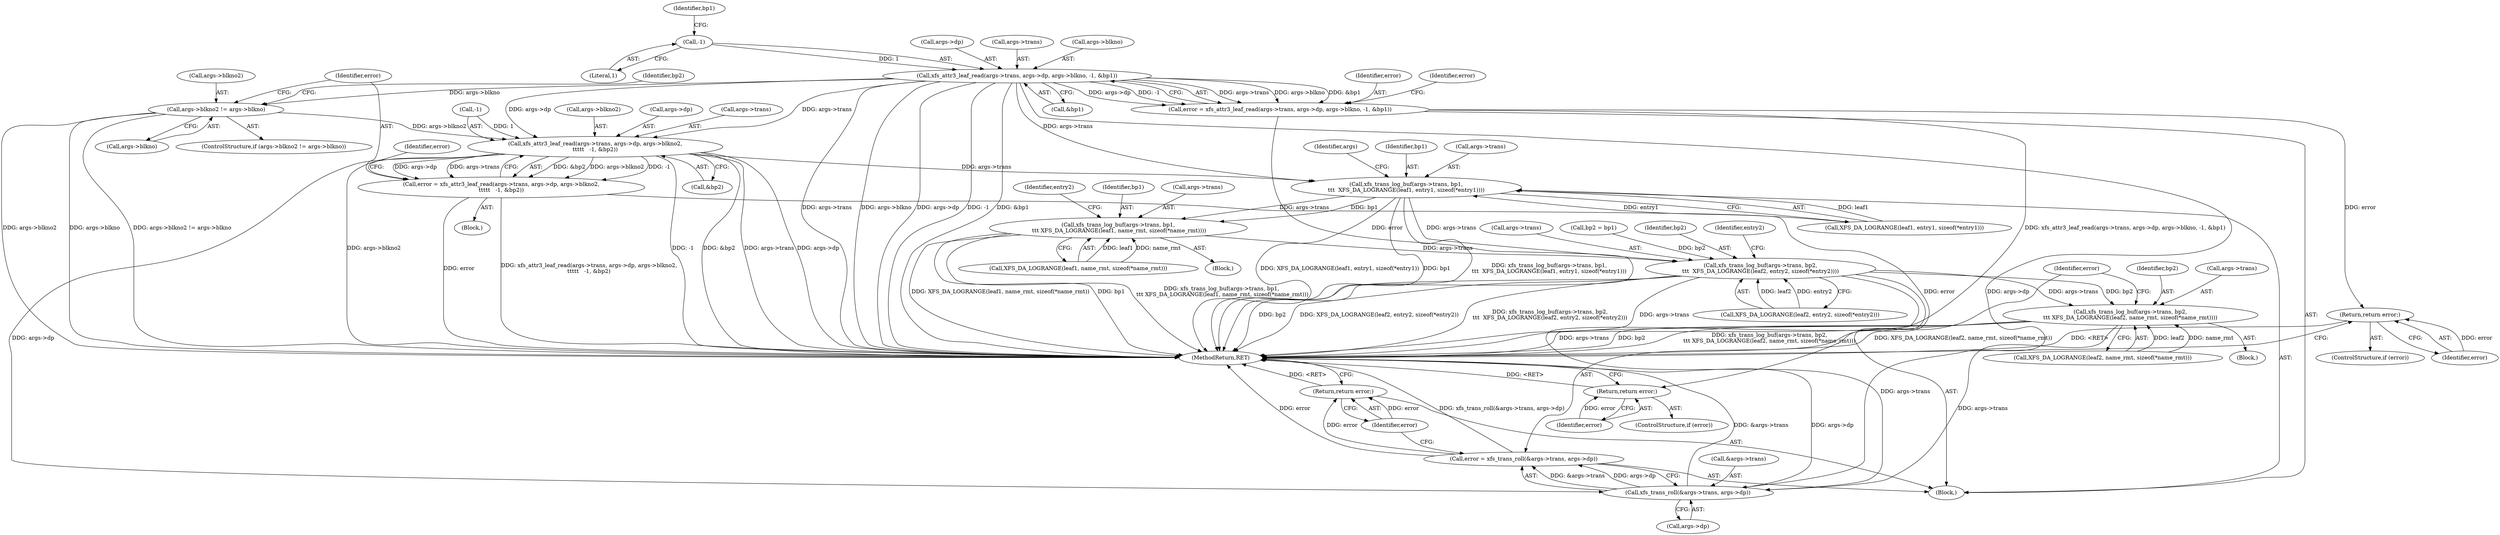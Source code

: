 digraph "0_linux_8275cdd0e7ac550dcce2b3ef6d2fb3b808c1ae59_4@API" {
"1000125" [label="(Call,xfs_attr3_leaf_read(args->trans, args->dp, args->blkno, -1, &bp1))"];
"1000135" [label="(Call,-1)"];
"1000123" [label="(Call,error = xfs_attr3_leaf_read(args->trans, args->dp, args->blkno, -1, &bp1))"];
"1000141" [label="(Return,return error;)"];
"1000144" [label="(Call,args->blkno2 != args->blkno)"];
"1000154" [label="(Call,xfs_attr3_leaf_read(args->trans, args->dp, args->blkno2,\n\t\t\t\t\t   -1, &bp2))"];
"1000152" [label="(Call,error = xfs_attr3_leaf_read(args->trans, args->dp, args->blkno2,\n\t\t\t\t\t   -1, &bp2))"];
"1000170" [label="(Return,return error;)"];
"1000375" [label="(Call,xfs_trans_log_buf(args->trans, bp1,\n\t\t\t  XFS_DA_LOGRANGE(leaf1, entry1, sizeof(*entry1))))"];
"1000422" [label="(Call,xfs_trans_log_buf(args->trans, bp1,\n \t\t\t XFS_DA_LOGRANGE(leaf1, name_rmt, sizeof(*name_rmt))))"];
"1000438" [label="(Call,xfs_trans_log_buf(args->trans, bp2,\n\t\t\t  XFS_DA_LOGRANGE(leaf2, entry2, sizeof(*entry2))))"];
"1000475" [label="(Call,xfs_trans_log_buf(args->trans, bp2,\n\t\t\t XFS_DA_LOGRANGE(leaf2, name_rmt, sizeof(*name_rmt))))"];
"1000488" [label="(Call,xfs_trans_roll(&args->trans, args->dp))"];
"1000486" [label="(Call,error = xfs_trans_roll(&args->trans, args->dp))"];
"1000496" [label="(Return,return error;)"];
"1000496" [label="(Return,return error;)"];
"1000497" [label="(Identifier,error)"];
"1000479" [label="(Identifier,bp2)"];
"1000142" [label="(Identifier,error)"];
"1000453" [label="(Identifier,entry2)"];
"1000439" [label="(Call,args->trans)"];
"1000443" [label="(Call,XFS_DA_LOGRANGE(leaf2, entry2, sizeof(*entry2)))"];
"1000125" [label="(Call,xfs_attr3_leaf_read(args->trans, args->dp, args->blkno, -1, &bp1))"];
"1000476" [label="(Call,args->trans)"];
"1000138" [label="(Identifier,bp1)"];
"1000486" [label="(Call,error = xfs_trans_roll(&args->trans, args->dp))"];
"1000145" [label="(Call,args->blkno2)"];
"1000170" [label="(Return,return error;)"];
"1000151" [label="(Block,)"];
"1000438" [label="(Call,xfs_trans_log_buf(args->trans, bp2,\n\t\t\t  XFS_DA_LOGRANGE(leaf2, entry2, sizeof(*entry2))))"];
"1000435" [label="(Identifier,entry2)"];
"1000136" [label="(Literal,1)"];
"1000498" [label="(MethodReturn,RET)"];
"1000375" [label="(Call,xfs_trans_log_buf(args->trans, bp1,\n\t\t\t  XFS_DA_LOGRANGE(leaf1, entry1, sizeof(*entry1))))"];
"1000144" [label="(Call,args->blkno2 != args->blkno)"];
"1000166" [label="(Call,&bp2)"];
"1000475" [label="(Call,xfs_trans_log_buf(args->trans, bp2,\n\t\t\t XFS_DA_LOGRANGE(leaf2, name_rmt, sizeof(*name_rmt))))"];
"1000380" [label="(Call,XFS_DA_LOGRANGE(leaf1, entry1, sizeof(*entry1)))"];
"1000426" [label="(Identifier,bp1)"];
"1000174" [label="(Call,bp2 = bp1)"];
"1000124" [label="(Identifier,error)"];
"1000141" [label="(Return,return error;)"];
"1000135" [label="(Call,-1)"];
"1000379" [label="(Identifier,bp1)"];
"1000422" [label="(Call,xfs_trans_log_buf(args->trans, bp1,\n \t\t\t XFS_DA_LOGRANGE(leaf1, name_rmt, sizeof(*name_rmt))))"];
"1000480" [label="(Call,XFS_DA_LOGRANGE(leaf2, name_rmt, sizeof(*name_rmt)))"];
"1000129" [label="(Call,args->dp)"];
"1000123" [label="(Call,error = xfs_attr3_leaf_read(args->trans, args->dp, args->blkno, -1, &bp1))"];
"1000376" [label="(Call,args->trans)"];
"1000427" [label="(Call,XFS_DA_LOGRANGE(leaf1, name_rmt, sizeof(*name_rmt)))"];
"1000487" [label="(Identifier,error)"];
"1000137" [label="(Call,&bp1)"];
"1000168" [label="(ControlStructure,if (error))"];
"1000388" [label="(Identifier,args)"];
"1000152" [label="(Call,error = xfs_attr3_leaf_read(args->trans, args->dp, args->blkno2,\n\t\t\t\t\t   -1, &bp2))"];
"1000457" [label="(Block,)"];
"1000390" [label="(Block,)"];
"1000489" [label="(Call,&args->trans)"];
"1000493" [label="(Call,args->dp)"];
"1000175" [label="(Identifier,bp2)"];
"1000161" [label="(Call,args->blkno2)"];
"1000158" [label="(Call,args->dp)"];
"1000442" [label="(Identifier,bp2)"];
"1000423" [label="(Call,args->trans)"];
"1000148" [label="(Call,args->blkno)"];
"1000139" [label="(ControlStructure,if (error))"];
"1000155" [label="(Call,args->trans)"];
"1000154" [label="(Call,xfs_attr3_leaf_read(args->trans, args->dp, args->blkno2,\n\t\t\t\t\t   -1, &bp2))"];
"1000143" [label="(ControlStructure,if (args->blkno2 != args->blkno))"];
"1000164" [label="(Call,-1)"];
"1000169" [label="(Identifier,error)"];
"1000171" [label="(Identifier,error)"];
"1000126" [label="(Call,args->trans)"];
"1000132" [label="(Call,args->blkno)"];
"1000153" [label="(Identifier,error)"];
"1000105" [label="(Block,)"];
"1000140" [label="(Identifier,error)"];
"1000488" [label="(Call,xfs_trans_roll(&args->trans, args->dp))"];
"1000125" -> "1000123"  [label="AST: "];
"1000125" -> "1000137"  [label="CFG: "];
"1000126" -> "1000125"  [label="AST: "];
"1000129" -> "1000125"  [label="AST: "];
"1000132" -> "1000125"  [label="AST: "];
"1000135" -> "1000125"  [label="AST: "];
"1000137" -> "1000125"  [label="AST: "];
"1000123" -> "1000125"  [label="CFG: "];
"1000125" -> "1000498"  [label="DDG: args->trans"];
"1000125" -> "1000498"  [label="DDG: args->blkno"];
"1000125" -> "1000498"  [label="DDG: args->dp"];
"1000125" -> "1000498"  [label="DDG: -1"];
"1000125" -> "1000498"  [label="DDG: &bp1"];
"1000125" -> "1000123"  [label="DDG: args->trans"];
"1000125" -> "1000123"  [label="DDG: args->blkno"];
"1000125" -> "1000123"  [label="DDG: &bp1"];
"1000125" -> "1000123"  [label="DDG: args->dp"];
"1000125" -> "1000123"  [label="DDG: -1"];
"1000135" -> "1000125"  [label="DDG: 1"];
"1000125" -> "1000144"  [label="DDG: args->blkno"];
"1000125" -> "1000154"  [label="DDG: args->trans"];
"1000125" -> "1000154"  [label="DDG: args->dp"];
"1000125" -> "1000375"  [label="DDG: args->trans"];
"1000125" -> "1000488"  [label="DDG: args->dp"];
"1000135" -> "1000136"  [label="CFG: "];
"1000136" -> "1000135"  [label="AST: "];
"1000138" -> "1000135"  [label="CFG: "];
"1000123" -> "1000105"  [label="AST: "];
"1000124" -> "1000123"  [label="AST: "];
"1000140" -> "1000123"  [label="CFG: "];
"1000123" -> "1000498"  [label="DDG: xfs_attr3_leaf_read(args->trans, args->dp, args->blkno, -1, &bp1)"];
"1000123" -> "1000498"  [label="DDG: error"];
"1000123" -> "1000141"  [label="DDG: error"];
"1000141" -> "1000139"  [label="AST: "];
"1000141" -> "1000142"  [label="CFG: "];
"1000142" -> "1000141"  [label="AST: "];
"1000498" -> "1000141"  [label="CFG: "];
"1000141" -> "1000498"  [label="DDG: <RET>"];
"1000142" -> "1000141"  [label="DDG: error"];
"1000144" -> "1000143"  [label="AST: "];
"1000144" -> "1000148"  [label="CFG: "];
"1000145" -> "1000144"  [label="AST: "];
"1000148" -> "1000144"  [label="AST: "];
"1000153" -> "1000144"  [label="CFG: "];
"1000175" -> "1000144"  [label="CFG: "];
"1000144" -> "1000498"  [label="DDG: args->blkno"];
"1000144" -> "1000498"  [label="DDG: args->blkno2 != args->blkno"];
"1000144" -> "1000498"  [label="DDG: args->blkno2"];
"1000144" -> "1000154"  [label="DDG: args->blkno2"];
"1000154" -> "1000152"  [label="AST: "];
"1000154" -> "1000166"  [label="CFG: "];
"1000155" -> "1000154"  [label="AST: "];
"1000158" -> "1000154"  [label="AST: "];
"1000161" -> "1000154"  [label="AST: "];
"1000164" -> "1000154"  [label="AST: "];
"1000166" -> "1000154"  [label="AST: "];
"1000152" -> "1000154"  [label="CFG: "];
"1000154" -> "1000498"  [label="DDG: -1"];
"1000154" -> "1000498"  [label="DDG: &bp2"];
"1000154" -> "1000498"  [label="DDG: args->trans"];
"1000154" -> "1000498"  [label="DDG: args->dp"];
"1000154" -> "1000498"  [label="DDG: args->blkno2"];
"1000154" -> "1000152"  [label="DDG: &bp2"];
"1000154" -> "1000152"  [label="DDG: args->blkno2"];
"1000154" -> "1000152"  [label="DDG: -1"];
"1000154" -> "1000152"  [label="DDG: args->dp"];
"1000154" -> "1000152"  [label="DDG: args->trans"];
"1000164" -> "1000154"  [label="DDG: 1"];
"1000154" -> "1000375"  [label="DDG: args->trans"];
"1000154" -> "1000488"  [label="DDG: args->dp"];
"1000152" -> "1000151"  [label="AST: "];
"1000153" -> "1000152"  [label="AST: "];
"1000169" -> "1000152"  [label="CFG: "];
"1000152" -> "1000498"  [label="DDG: error"];
"1000152" -> "1000498"  [label="DDG: xfs_attr3_leaf_read(args->trans, args->dp, args->blkno2,\n\t\t\t\t\t   -1, &bp2)"];
"1000152" -> "1000170"  [label="DDG: error"];
"1000170" -> "1000168"  [label="AST: "];
"1000170" -> "1000171"  [label="CFG: "];
"1000171" -> "1000170"  [label="AST: "];
"1000498" -> "1000170"  [label="CFG: "];
"1000170" -> "1000498"  [label="DDG: <RET>"];
"1000171" -> "1000170"  [label="DDG: error"];
"1000375" -> "1000105"  [label="AST: "];
"1000375" -> "1000380"  [label="CFG: "];
"1000376" -> "1000375"  [label="AST: "];
"1000379" -> "1000375"  [label="AST: "];
"1000380" -> "1000375"  [label="AST: "];
"1000388" -> "1000375"  [label="CFG: "];
"1000375" -> "1000498"  [label="DDG: xfs_trans_log_buf(args->trans, bp1,\n\t\t\t  XFS_DA_LOGRANGE(leaf1, entry1, sizeof(*entry1)))"];
"1000375" -> "1000498"  [label="DDG: XFS_DA_LOGRANGE(leaf1, entry1, sizeof(*entry1))"];
"1000375" -> "1000498"  [label="DDG: bp1"];
"1000380" -> "1000375"  [label="DDG: leaf1"];
"1000380" -> "1000375"  [label="DDG: entry1"];
"1000375" -> "1000422"  [label="DDG: args->trans"];
"1000375" -> "1000422"  [label="DDG: bp1"];
"1000375" -> "1000438"  [label="DDG: args->trans"];
"1000422" -> "1000390"  [label="AST: "];
"1000422" -> "1000427"  [label="CFG: "];
"1000423" -> "1000422"  [label="AST: "];
"1000426" -> "1000422"  [label="AST: "];
"1000427" -> "1000422"  [label="AST: "];
"1000435" -> "1000422"  [label="CFG: "];
"1000422" -> "1000498"  [label="DDG: XFS_DA_LOGRANGE(leaf1, name_rmt, sizeof(*name_rmt))"];
"1000422" -> "1000498"  [label="DDG: bp1"];
"1000422" -> "1000498"  [label="DDG: xfs_trans_log_buf(args->trans, bp1,\n \t\t\t XFS_DA_LOGRANGE(leaf1, name_rmt, sizeof(*name_rmt)))"];
"1000427" -> "1000422"  [label="DDG: leaf1"];
"1000427" -> "1000422"  [label="DDG: name_rmt"];
"1000422" -> "1000438"  [label="DDG: args->trans"];
"1000438" -> "1000105"  [label="AST: "];
"1000438" -> "1000443"  [label="CFG: "];
"1000439" -> "1000438"  [label="AST: "];
"1000442" -> "1000438"  [label="AST: "];
"1000443" -> "1000438"  [label="AST: "];
"1000453" -> "1000438"  [label="CFG: "];
"1000438" -> "1000498"  [label="DDG: bp2"];
"1000438" -> "1000498"  [label="DDG: XFS_DA_LOGRANGE(leaf2, entry2, sizeof(*entry2))"];
"1000438" -> "1000498"  [label="DDG: xfs_trans_log_buf(args->trans, bp2,\n\t\t\t  XFS_DA_LOGRANGE(leaf2, entry2, sizeof(*entry2)))"];
"1000438" -> "1000498"  [label="DDG: args->trans"];
"1000174" -> "1000438"  [label="DDG: bp2"];
"1000443" -> "1000438"  [label="DDG: leaf2"];
"1000443" -> "1000438"  [label="DDG: entry2"];
"1000438" -> "1000475"  [label="DDG: args->trans"];
"1000438" -> "1000475"  [label="DDG: bp2"];
"1000438" -> "1000488"  [label="DDG: args->trans"];
"1000475" -> "1000457"  [label="AST: "];
"1000475" -> "1000480"  [label="CFG: "];
"1000476" -> "1000475"  [label="AST: "];
"1000479" -> "1000475"  [label="AST: "];
"1000480" -> "1000475"  [label="AST: "];
"1000487" -> "1000475"  [label="CFG: "];
"1000475" -> "1000498"  [label="DDG: args->trans"];
"1000475" -> "1000498"  [label="DDG: bp2"];
"1000475" -> "1000498"  [label="DDG: xfs_trans_log_buf(args->trans, bp2,\n\t\t\t XFS_DA_LOGRANGE(leaf2, name_rmt, sizeof(*name_rmt)))"];
"1000475" -> "1000498"  [label="DDG: XFS_DA_LOGRANGE(leaf2, name_rmt, sizeof(*name_rmt))"];
"1000480" -> "1000475"  [label="DDG: leaf2"];
"1000480" -> "1000475"  [label="DDG: name_rmt"];
"1000475" -> "1000488"  [label="DDG: args->trans"];
"1000488" -> "1000486"  [label="AST: "];
"1000488" -> "1000493"  [label="CFG: "];
"1000489" -> "1000488"  [label="AST: "];
"1000493" -> "1000488"  [label="AST: "];
"1000486" -> "1000488"  [label="CFG: "];
"1000488" -> "1000498"  [label="DDG: &args->trans"];
"1000488" -> "1000498"  [label="DDG: args->dp"];
"1000488" -> "1000486"  [label="DDG: &args->trans"];
"1000488" -> "1000486"  [label="DDG: args->dp"];
"1000486" -> "1000105"  [label="AST: "];
"1000487" -> "1000486"  [label="AST: "];
"1000497" -> "1000486"  [label="CFG: "];
"1000486" -> "1000498"  [label="DDG: xfs_trans_roll(&args->trans, args->dp)"];
"1000486" -> "1000498"  [label="DDG: error"];
"1000486" -> "1000496"  [label="DDG: error"];
"1000496" -> "1000105"  [label="AST: "];
"1000496" -> "1000497"  [label="CFG: "];
"1000497" -> "1000496"  [label="AST: "];
"1000498" -> "1000496"  [label="CFG: "];
"1000496" -> "1000498"  [label="DDG: <RET>"];
"1000497" -> "1000496"  [label="DDG: error"];
}
